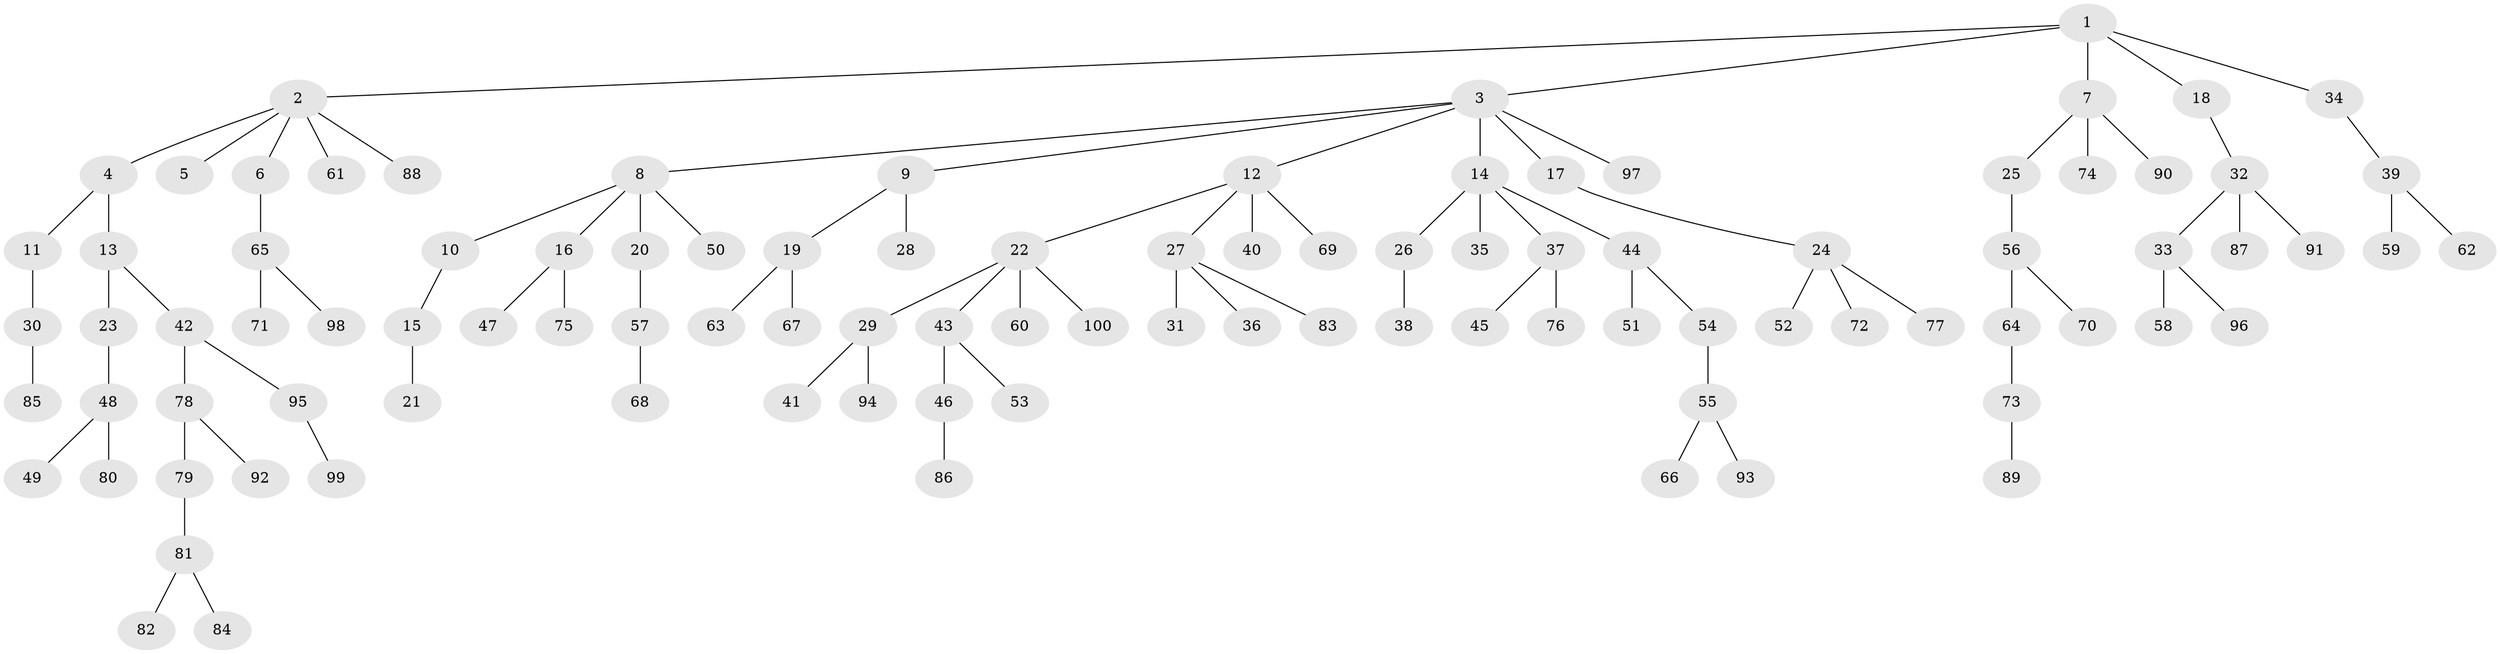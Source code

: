 // Generated by graph-tools (version 1.1) at 2025/38/02/21/25 10:38:55]
// undirected, 100 vertices, 99 edges
graph export_dot {
graph [start="1"]
  node [color=gray90,style=filled];
  1;
  2;
  3;
  4;
  5;
  6;
  7;
  8;
  9;
  10;
  11;
  12;
  13;
  14;
  15;
  16;
  17;
  18;
  19;
  20;
  21;
  22;
  23;
  24;
  25;
  26;
  27;
  28;
  29;
  30;
  31;
  32;
  33;
  34;
  35;
  36;
  37;
  38;
  39;
  40;
  41;
  42;
  43;
  44;
  45;
  46;
  47;
  48;
  49;
  50;
  51;
  52;
  53;
  54;
  55;
  56;
  57;
  58;
  59;
  60;
  61;
  62;
  63;
  64;
  65;
  66;
  67;
  68;
  69;
  70;
  71;
  72;
  73;
  74;
  75;
  76;
  77;
  78;
  79;
  80;
  81;
  82;
  83;
  84;
  85;
  86;
  87;
  88;
  89;
  90;
  91;
  92;
  93;
  94;
  95;
  96;
  97;
  98;
  99;
  100;
  1 -- 2;
  1 -- 3;
  1 -- 7;
  1 -- 18;
  1 -- 34;
  2 -- 4;
  2 -- 5;
  2 -- 6;
  2 -- 61;
  2 -- 88;
  3 -- 8;
  3 -- 9;
  3 -- 12;
  3 -- 14;
  3 -- 17;
  3 -- 97;
  4 -- 11;
  4 -- 13;
  6 -- 65;
  7 -- 25;
  7 -- 74;
  7 -- 90;
  8 -- 10;
  8 -- 16;
  8 -- 20;
  8 -- 50;
  9 -- 19;
  9 -- 28;
  10 -- 15;
  11 -- 30;
  12 -- 22;
  12 -- 27;
  12 -- 40;
  12 -- 69;
  13 -- 23;
  13 -- 42;
  14 -- 26;
  14 -- 35;
  14 -- 37;
  14 -- 44;
  15 -- 21;
  16 -- 47;
  16 -- 75;
  17 -- 24;
  18 -- 32;
  19 -- 63;
  19 -- 67;
  20 -- 57;
  22 -- 29;
  22 -- 43;
  22 -- 60;
  22 -- 100;
  23 -- 48;
  24 -- 52;
  24 -- 72;
  24 -- 77;
  25 -- 56;
  26 -- 38;
  27 -- 31;
  27 -- 36;
  27 -- 83;
  29 -- 41;
  29 -- 94;
  30 -- 85;
  32 -- 33;
  32 -- 87;
  32 -- 91;
  33 -- 58;
  33 -- 96;
  34 -- 39;
  37 -- 45;
  37 -- 76;
  39 -- 59;
  39 -- 62;
  42 -- 78;
  42 -- 95;
  43 -- 46;
  43 -- 53;
  44 -- 51;
  44 -- 54;
  46 -- 86;
  48 -- 49;
  48 -- 80;
  54 -- 55;
  55 -- 66;
  55 -- 93;
  56 -- 64;
  56 -- 70;
  57 -- 68;
  64 -- 73;
  65 -- 71;
  65 -- 98;
  73 -- 89;
  78 -- 79;
  78 -- 92;
  79 -- 81;
  81 -- 82;
  81 -- 84;
  95 -- 99;
}
